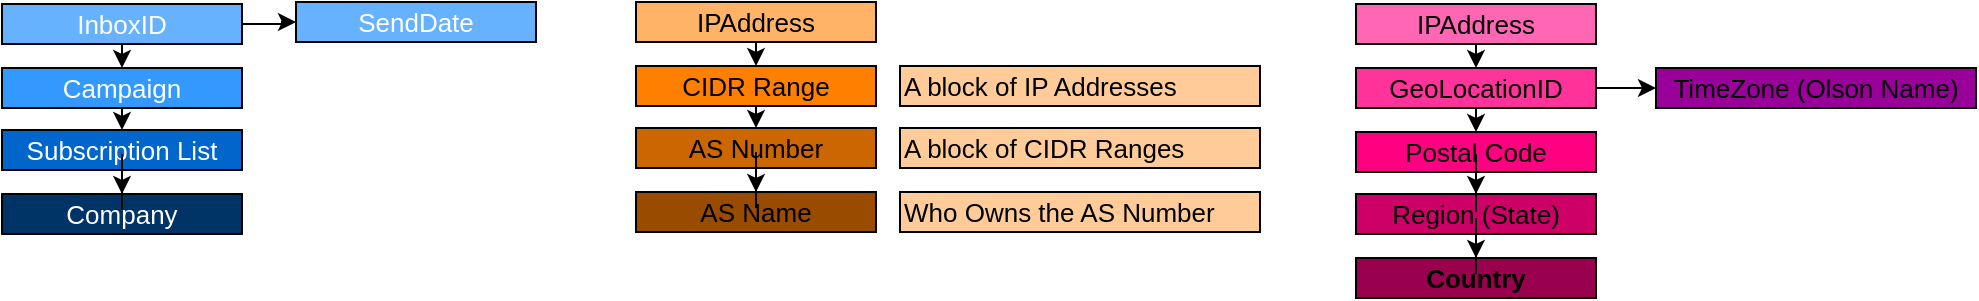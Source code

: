 <mxGraphModel grid="1" gridSize="10" guides="1" tooltips="1" connect="1" arrows="1" fold="1" page="0" pageScale="1" pageWidth="850" pageHeight="1100" background="#ffffff" dx="1451" dy="1079"><root><mxCell id="0"/><mxCell id="1" parent="0"/><mxCell id="32" value="" parent="1" style="group" vertex="1" connectable="0"><mxGeometry as="geometry" y="101" x="33" width="120" height="115"/></mxCell><mxCell id="2" value="InboxID" parent="32" style="rounded=0;whiteSpace=wrap;html=1;fillColor=#66B2FF;fontSize=13;fontColor=#FFFFFF;" vertex="1"><mxGeometry as="geometry" width="120" height="20"/></mxCell><mxCell id="3" value="Campaign" parent="32" style="rounded=0;whiteSpace=wrap;html=1;fillColor=#3399FF;fontSize=13;fontColor=#FFFFFF;" vertex="1"><mxGeometry as="geometry" y="32" width="120" height="20"/></mxCell><mxCell id="6" parent="32" style="edgeStyle=orthogonalEdgeStyle;rounded=0;html=1;exitX=0.5;exitY=1;entryX=0.5;entryY=0;jettySize=auto;orthogonalLoop=1;fontSize=13;fontColor=#FFFFFF;" edge="1" source="2" target="3"><mxGeometry as="geometry" relative="1"/></mxCell><mxCell id="4" value="Subscription List" parent="32" style="rounded=0;whiteSpace=wrap;html=1;fillColor=#0066CC;fontSize=13;fontColor=#FFFFFF;" vertex="1"><mxGeometry as="geometry" y="63" width="120" height="20"/></mxCell><mxCell id="7" parent="32" style="edgeStyle=orthogonalEdgeStyle;rounded=0;html=1;exitX=0.5;exitY=1;entryX=0.5;entryY=0;jettySize=auto;orthogonalLoop=1;fontSize=13;fontColor=#FFFFFF;" edge="1" source="3" target="4"><mxGeometry as="geometry" relative="1"/></mxCell><mxCell id="5" value="Company" parent="32" style="rounded=0;whiteSpace=wrap;html=1;fillColor=#003366;fontSize=13;fontColor=#FFFFFF;" vertex="1"><mxGeometry as="geometry" y="95" width="120" height="20"/></mxCell><mxCell id="8" parent="32" style="edgeStyle=orthogonalEdgeStyle;rounded=0;html=1;exitX=0.5;exitY=1;jettySize=auto;orthogonalLoop=1;fontSize=13;fontColor=#FFFFFF;" edge="1" source="4" target="5"><mxGeometry as="geometry" relative="1"/></mxCell><mxCell id="33" value="" parent="1" style="group" vertex="1" connectable="0"><mxGeometry as="geometry" y="100" x="350" width="312" height="115"/></mxCell><mxCell id="11" value="IPAddress" parent="33" style="rounded=0;whiteSpace=wrap;html=1;fillColor=#FFB366;fontSize=13;fontColor=#000000;" vertex="1"><mxGeometry as="geometry" width="120" height="20"/></mxCell><mxCell id="13" value="CIDR Range" parent="33" style="rounded=0;whiteSpace=wrap;html=1;fillColor=#FF8000;fontSize=13;fontColor=#000000;" vertex="1"><mxGeometry as="geometry" y="32" width="120" height="20"/></mxCell><mxCell id="10" parent="33" style="edgeStyle=orthogonalEdgeStyle;rounded=0;html=1;exitX=0.5;exitY=1;entryX=0.5;entryY=0;jettySize=auto;orthogonalLoop=1;fontSize=13;fontColor=#000000;" edge="1" source="11" target="13"><mxGeometry as="geometry" relative="1"/></mxCell><mxCell id="15" value="AS Number" parent="33" style="rounded=0;whiteSpace=wrap;html=1;fillColor=#CC6600;fontSize=13;fontColor=#000000;" vertex="1"><mxGeometry as="geometry" y="63" width="120" height="20"/></mxCell><mxCell id="12" parent="33" style="edgeStyle=orthogonalEdgeStyle;rounded=0;html=1;exitX=0.5;exitY=1;entryX=0.5;entryY=0;jettySize=auto;orthogonalLoop=1;fontSize=13;fontColor=#000000;" edge="1" source="13" target="15"><mxGeometry as="geometry" relative="1"/></mxCell><mxCell id="16" value="AS Name" parent="33" style="rounded=0;whiteSpace=wrap;html=1;fillColor=#994C00;fontSize=13;fontColor=#000000;" vertex="1"><mxGeometry as="geometry" y="95" width="120" height="20"/></mxCell><mxCell id="14" parent="33" style="edgeStyle=orthogonalEdgeStyle;rounded=0;html=1;exitX=0.5;exitY=1;jettySize=auto;orthogonalLoop=1;fontSize=13;fontColor=#000000;" edge="1" source="15" target="16"><mxGeometry as="geometry" relative="1"/></mxCell><mxCell id="17" value="A block of IP Addresses" parent="33" style="text;html=1;strokeColor=#000000;fillColor=#FFCC99;align=left;verticalAlign=middle;whiteSpace=wrap;rounded=0;fontSize=13;fontColor=#000000;" vertex="1"><mxGeometry as="geometry" y="32" x="132" width="180" height="20"/></mxCell><mxCell id="18" value="A block of CIDR Ranges" parent="33" style="text;html=1;strokeColor=#000000;fillColor=#FFCC99;align=left;verticalAlign=middle;whiteSpace=wrap;rounded=0;fontSize=13;fontColor=#000000;" vertex="1"><mxGeometry as="geometry" y="63" x="132" width="180" height="20"/></mxCell><mxCell id="19" value="Who Owns the AS Number" parent="33" style="text;html=1;strokeColor=#000000;fillColor=#FFCC99;align=left;verticalAlign=middle;whiteSpace=wrap;rounded=0;fontSize=13;fontColor=#000000;" vertex="1"><mxGeometry as="geometry" y="95" x="132" width="180" height="20"/></mxCell><mxCell id="34" value="" parent="1" style="group" vertex="1" connectable="0"><mxGeometry as="geometry" y="101" x="710" width="310" height="147"/></mxCell><mxCell id="21" value="IPAddress" parent="34" style="rounded=0;whiteSpace=wrap;html=1;fillColor=#FF66B3;fontSize=13;fontColor=#000000;" vertex="1"><mxGeometry as="geometry" width="120" height="20"/></mxCell><mxCell id="23" value="GeoLocationID" parent="34" style="rounded=0;whiteSpace=wrap;html=1;fillColor=#FF3399;fontSize=13;fontColor=#000000;" vertex="1"><mxGeometry as="geometry" y="32" width="120" height="20"/></mxCell><mxCell id="20" parent="34" style="edgeStyle=orthogonalEdgeStyle;rounded=0;html=1;exitX=0.5;exitY=1;entryX=0.5;entryY=0;jettySize=auto;orthogonalLoop=1;fontSize=13;fontColor=#000000;" edge="1" source="21" target="23"><mxGeometry as="geometry" relative="1"/></mxCell><mxCell id="25" value="Postal Code" parent="34" style="rounded=0;whiteSpace=wrap;html=1;fillColor=#FF0080;fontSize=13;fontColor=#000000;" vertex="1"><mxGeometry as="geometry" y="64" width="120" height="20"/></mxCell><mxCell id="22" parent="34" style="edgeStyle=orthogonalEdgeStyle;rounded=0;html=1;exitX=0.5;exitY=1;entryX=0.5;entryY=0;jettySize=auto;orthogonalLoop=1;fontSize=13;fontColor=#000000;" edge="1" source="23" target="25"><mxGeometry as="geometry" relative="1"/></mxCell><mxCell id="26" value="Region (State)" parent="34" style="rounded=0;whiteSpace=wrap;html=1;fillColor=#CC0066;fontSize=13;fontColor=#000000;" vertex="1"><mxGeometry as="geometry" y="95" width="120" height="20"/></mxCell><mxCell id="24" parent="34" style="edgeStyle=orthogonalEdgeStyle;rounded=0;html=1;exitX=0.5;exitY=1;jettySize=auto;orthogonalLoop=1;fontSize=13;fontColor=#000000;" edge="1" source="25" target="26"><mxGeometry as="geometry" relative="1"/></mxCell><mxCell id="28" value="Country" parent="34" style="rounded=0;whiteSpace=wrap;html=1;fillColor=#99004D;fontSize=13;fontColor=#000000;fontStyle=1" vertex="1"><mxGeometry as="geometry" y="127" width="120" height="20"/></mxCell><mxCell id="29" parent="34" style="edgeStyle=orthogonalEdgeStyle;rounded=0;html=1;jettySize=auto;orthogonalLoop=1;fontSize=13;fontColor=#000000;" edge="1" source="26" target="28"><mxGeometry as="geometry" relative="1"/></mxCell><mxCell id="30" value="TimeZone (Olson Name)" parent="34" style="rounded=0;whiteSpace=wrap;html=1;fillColor=#990099;fontSize=13;fontColor=#000000;" vertex="1"><mxGeometry as="geometry" y="32" x="150" width="160" height="20"/></mxCell><mxCell id="31" parent="34" style="edgeStyle=orthogonalEdgeStyle;rounded=0;html=1;entryX=0;entryY=0.5;jettySize=auto;orthogonalLoop=1;fontSize=13;fontColor=#000000;" edge="1" source="23" target="30"><mxGeometry as="geometry" relative="1"/></mxCell><mxCell id="35" value="SendDate" parent="1" style="rounded=0;whiteSpace=wrap;html=1;fillColor=#66B2FF;fontSize=13;fontColor=#FFFFFF;" vertex="1"><mxGeometry as="geometry" y="100" x="180" width="120" height="20"/></mxCell><mxCell id="36" parent="1" style="edgeStyle=orthogonalEdgeStyle;rounded=0;html=1;entryX=0;entryY=0.5;jettySize=auto;orthogonalLoop=1;fontSize=13;fontColor=#000000;" edge="1" source="2" target="35"><mxGeometry as="geometry" relative="1"/></mxCell></root></mxGraphModel>